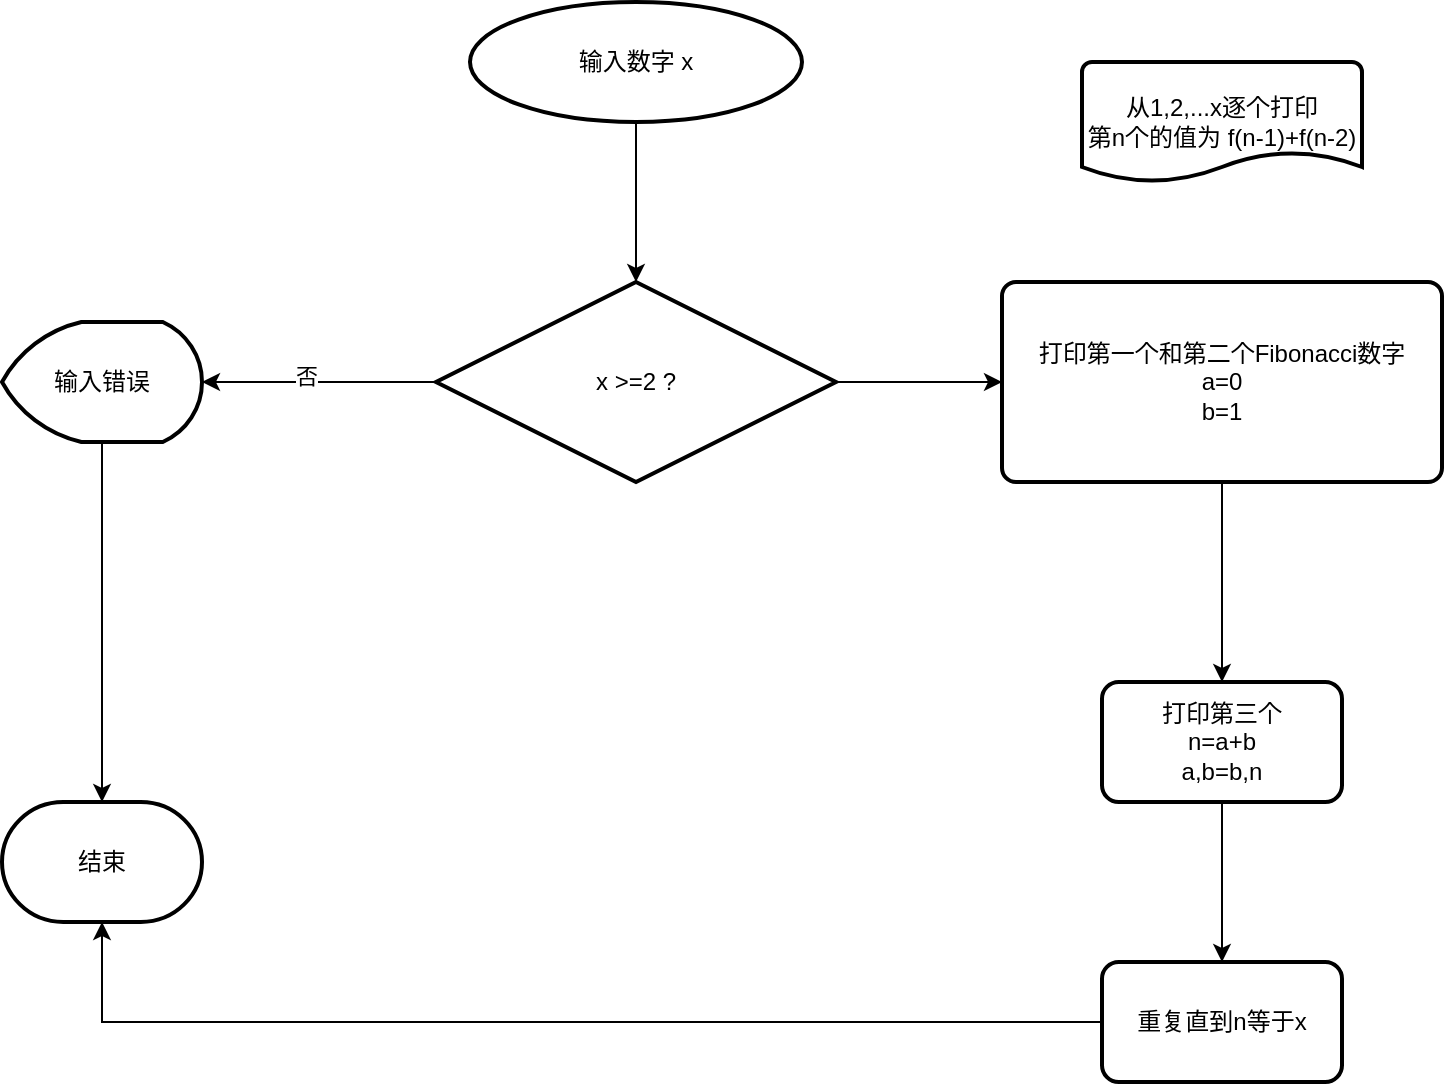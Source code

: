 <mxfile version="24.2.5" type="github">
  <diagram name="第 1 页" id="gWtTl0-BGQmg1x3xHaWX">
    <mxGraphModel dx="1042" dy="553" grid="1" gridSize="10" guides="1" tooltips="1" connect="1" arrows="1" fold="1" page="1" pageScale="1" pageWidth="827" pageHeight="1169" math="0" shadow="0">
      <root>
        <mxCell id="0" />
        <mxCell id="1" parent="0" />
        <mxCell id="VjH3W5Oj9FaCM3eHd9CF-4" value="" style="edgeStyle=orthogonalEdgeStyle;rounded=0;orthogonalLoop=1;jettySize=auto;html=1;" edge="1" parent="1" source="VjH3W5Oj9FaCM3eHd9CF-1">
          <mxGeometry relative="1" as="geometry">
            <mxPoint x="397" y="230" as="targetPoint" />
          </mxGeometry>
        </mxCell>
        <mxCell id="VjH3W5Oj9FaCM3eHd9CF-1" value="输入数字 x" style="strokeWidth=2;html=1;shape=mxgraph.flowchart.start_1;whiteSpace=wrap;" vertex="1" parent="1">
          <mxGeometry x="314" y="90" width="166" height="60" as="geometry" />
        </mxCell>
        <mxCell id="VjH3W5Oj9FaCM3eHd9CF-7" style="edgeStyle=orthogonalEdgeStyle;rounded=0;orthogonalLoop=1;jettySize=auto;html=1;entryX=1;entryY=0.5;entryDx=0;entryDy=0;" edge="1" parent="1" source="VjH3W5Oj9FaCM3eHd9CF-5">
          <mxGeometry relative="1" as="geometry">
            <mxPoint x="180" y="280" as="targetPoint" />
          </mxGeometry>
        </mxCell>
        <mxCell id="VjH3W5Oj9FaCM3eHd9CF-8" value="否" style="edgeLabel;html=1;align=center;verticalAlign=middle;resizable=0;points=[];" vertex="1" connectable="0" parent="VjH3W5Oj9FaCM3eHd9CF-7">
          <mxGeometry x="0.115" y="-4" relative="1" as="geometry">
            <mxPoint as="offset" />
          </mxGeometry>
        </mxCell>
        <mxCell id="VjH3W5Oj9FaCM3eHd9CF-13" style="edgeStyle=orthogonalEdgeStyle;rounded=0;orthogonalLoop=1;jettySize=auto;html=1;" edge="1" parent="1" source="VjH3W5Oj9FaCM3eHd9CF-5" target="VjH3W5Oj9FaCM3eHd9CF-12">
          <mxGeometry relative="1" as="geometry" />
        </mxCell>
        <mxCell id="VjH3W5Oj9FaCM3eHd9CF-5" value="x &amp;gt;=2 ?" style="strokeWidth=2;html=1;shape=mxgraph.flowchart.decision;whiteSpace=wrap;" vertex="1" parent="1">
          <mxGeometry x="297" y="230" width="200" height="100" as="geometry" />
        </mxCell>
        <mxCell id="VjH3W5Oj9FaCM3eHd9CF-11" style="edgeStyle=orthogonalEdgeStyle;rounded=0;orthogonalLoop=1;jettySize=auto;html=1;" edge="1" parent="1" source="VjH3W5Oj9FaCM3eHd9CF-9" target="VjH3W5Oj9FaCM3eHd9CF-10">
          <mxGeometry relative="1" as="geometry" />
        </mxCell>
        <mxCell id="VjH3W5Oj9FaCM3eHd9CF-9" value="输入错误" style="strokeWidth=2;html=1;shape=mxgraph.flowchart.display;whiteSpace=wrap;" vertex="1" parent="1">
          <mxGeometry x="80" y="250" width="100" height="60" as="geometry" />
        </mxCell>
        <mxCell id="VjH3W5Oj9FaCM3eHd9CF-10" value="结束" style="strokeWidth=2;html=1;shape=mxgraph.flowchart.terminator;whiteSpace=wrap;" vertex="1" parent="1">
          <mxGeometry x="80" y="490" width="100" height="60" as="geometry" />
        </mxCell>
        <mxCell id="VjH3W5Oj9FaCM3eHd9CF-18" value="" style="edgeStyle=orthogonalEdgeStyle;rounded=0;orthogonalLoop=1;jettySize=auto;html=1;" edge="1" parent="1" source="VjH3W5Oj9FaCM3eHd9CF-12" target="VjH3W5Oj9FaCM3eHd9CF-17">
          <mxGeometry relative="1" as="geometry" />
        </mxCell>
        <mxCell id="VjH3W5Oj9FaCM3eHd9CF-12" value="打印第一个和第二个Fibonacci数字&lt;div&gt;a=0&lt;/div&gt;&lt;div&gt;b=1&lt;/div&gt;" style="rounded=1;whiteSpace=wrap;html=1;absoluteArcSize=1;arcSize=14;strokeWidth=2;" vertex="1" parent="1">
          <mxGeometry x="580" y="230" width="220" height="100" as="geometry" />
        </mxCell>
        <mxCell id="VjH3W5Oj9FaCM3eHd9CF-16" value="从1,2,...x逐个打印&lt;div&gt;第n个的值为 f(n-1)+f(n-2)&lt;/div&gt;" style="strokeWidth=2;html=1;shape=mxgraph.flowchart.document2;whiteSpace=wrap;size=0.25;" vertex="1" parent="1">
          <mxGeometry x="620" y="120" width="140" height="60" as="geometry" />
        </mxCell>
        <mxCell id="VjH3W5Oj9FaCM3eHd9CF-20" value="" style="edgeStyle=orthogonalEdgeStyle;rounded=0;orthogonalLoop=1;jettySize=auto;html=1;" edge="1" parent="1" source="VjH3W5Oj9FaCM3eHd9CF-17" target="VjH3W5Oj9FaCM3eHd9CF-19">
          <mxGeometry relative="1" as="geometry" />
        </mxCell>
        <mxCell id="VjH3W5Oj9FaCM3eHd9CF-17" value="打印第三个&lt;div&gt;n=a+b&lt;/div&gt;&lt;div&gt;a,b=b,n&lt;/div&gt;" style="whiteSpace=wrap;html=1;rounded=1;arcSize=14;strokeWidth=2;" vertex="1" parent="1">
          <mxGeometry x="630" y="430" width="120" height="60" as="geometry" />
        </mxCell>
        <mxCell id="VjH3W5Oj9FaCM3eHd9CF-19" value="重复直到n等于x" style="whiteSpace=wrap;html=1;rounded=1;arcSize=14;strokeWidth=2;" vertex="1" parent="1">
          <mxGeometry x="630" y="570" width="120" height="60" as="geometry" />
        </mxCell>
        <mxCell id="VjH3W5Oj9FaCM3eHd9CF-22" style="edgeStyle=orthogonalEdgeStyle;rounded=0;orthogonalLoop=1;jettySize=auto;html=1;entryX=0.5;entryY=1;entryDx=0;entryDy=0;entryPerimeter=0;" edge="1" parent="1" source="VjH3W5Oj9FaCM3eHd9CF-19" target="VjH3W5Oj9FaCM3eHd9CF-10">
          <mxGeometry relative="1" as="geometry" />
        </mxCell>
      </root>
    </mxGraphModel>
  </diagram>
</mxfile>
